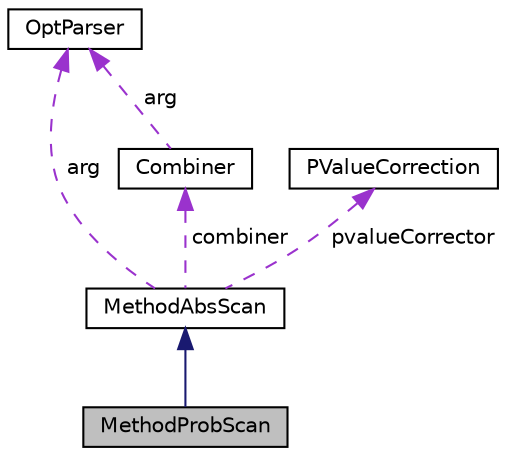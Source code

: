 digraph "MethodProbScan"
{
  edge [fontname="Helvetica",fontsize="10",labelfontname="Helvetica",labelfontsize="10"];
  node [fontname="Helvetica",fontsize="10",shape=record];
  Node3 [label="MethodProbScan",height=0.2,width=0.4,color="black", fillcolor="grey75", style="filled", fontcolor="black"];
  Node4 -> Node3 [dir="back",color="midnightblue",fontsize="10",style="solid",fontname="Helvetica"];
  Node4 [label="MethodAbsScan",height=0.2,width=0.4,color="black", fillcolor="white", style="filled",URL="$class_method_abs_scan.html"];
  Node5 -> Node4 [dir="back",color="darkorchid3",fontsize="10",style="dashed",label=" arg" ,fontname="Helvetica"];
  Node5 [label="OptParser",height=0.2,width=0.4,color="black", fillcolor="white", style="filled",URL="$class_opt_parser.html"];
  Node6 -> Node4 [dir="back",color="darkorchid3",fontsize="10",style="dashed",label=" combiner" ,fontname="Helvetica"];
  Node6 [label="Combiner",height=0.2,width=0.4,color="black", fillcolor="white", style="filled",URL="$class_combiner.html"];
  Node5 -> Node6 [dir="back",color="darkorchid3",fontsize="10",style="dashed",label=" arg" ,fontname="Helvetica"];
  Node7 -> Node4 [dir="back",color="darkorchid3",fontsize="10",style="dashed",label=" pvalueCorrector" ,fontname="Helvetica"];
  Node7 [label="PValueCorrection",height=0.2,width=0.4,color="black", fillcolor="white", style="filled",URL="$class_p_value_correction.html"];
}
